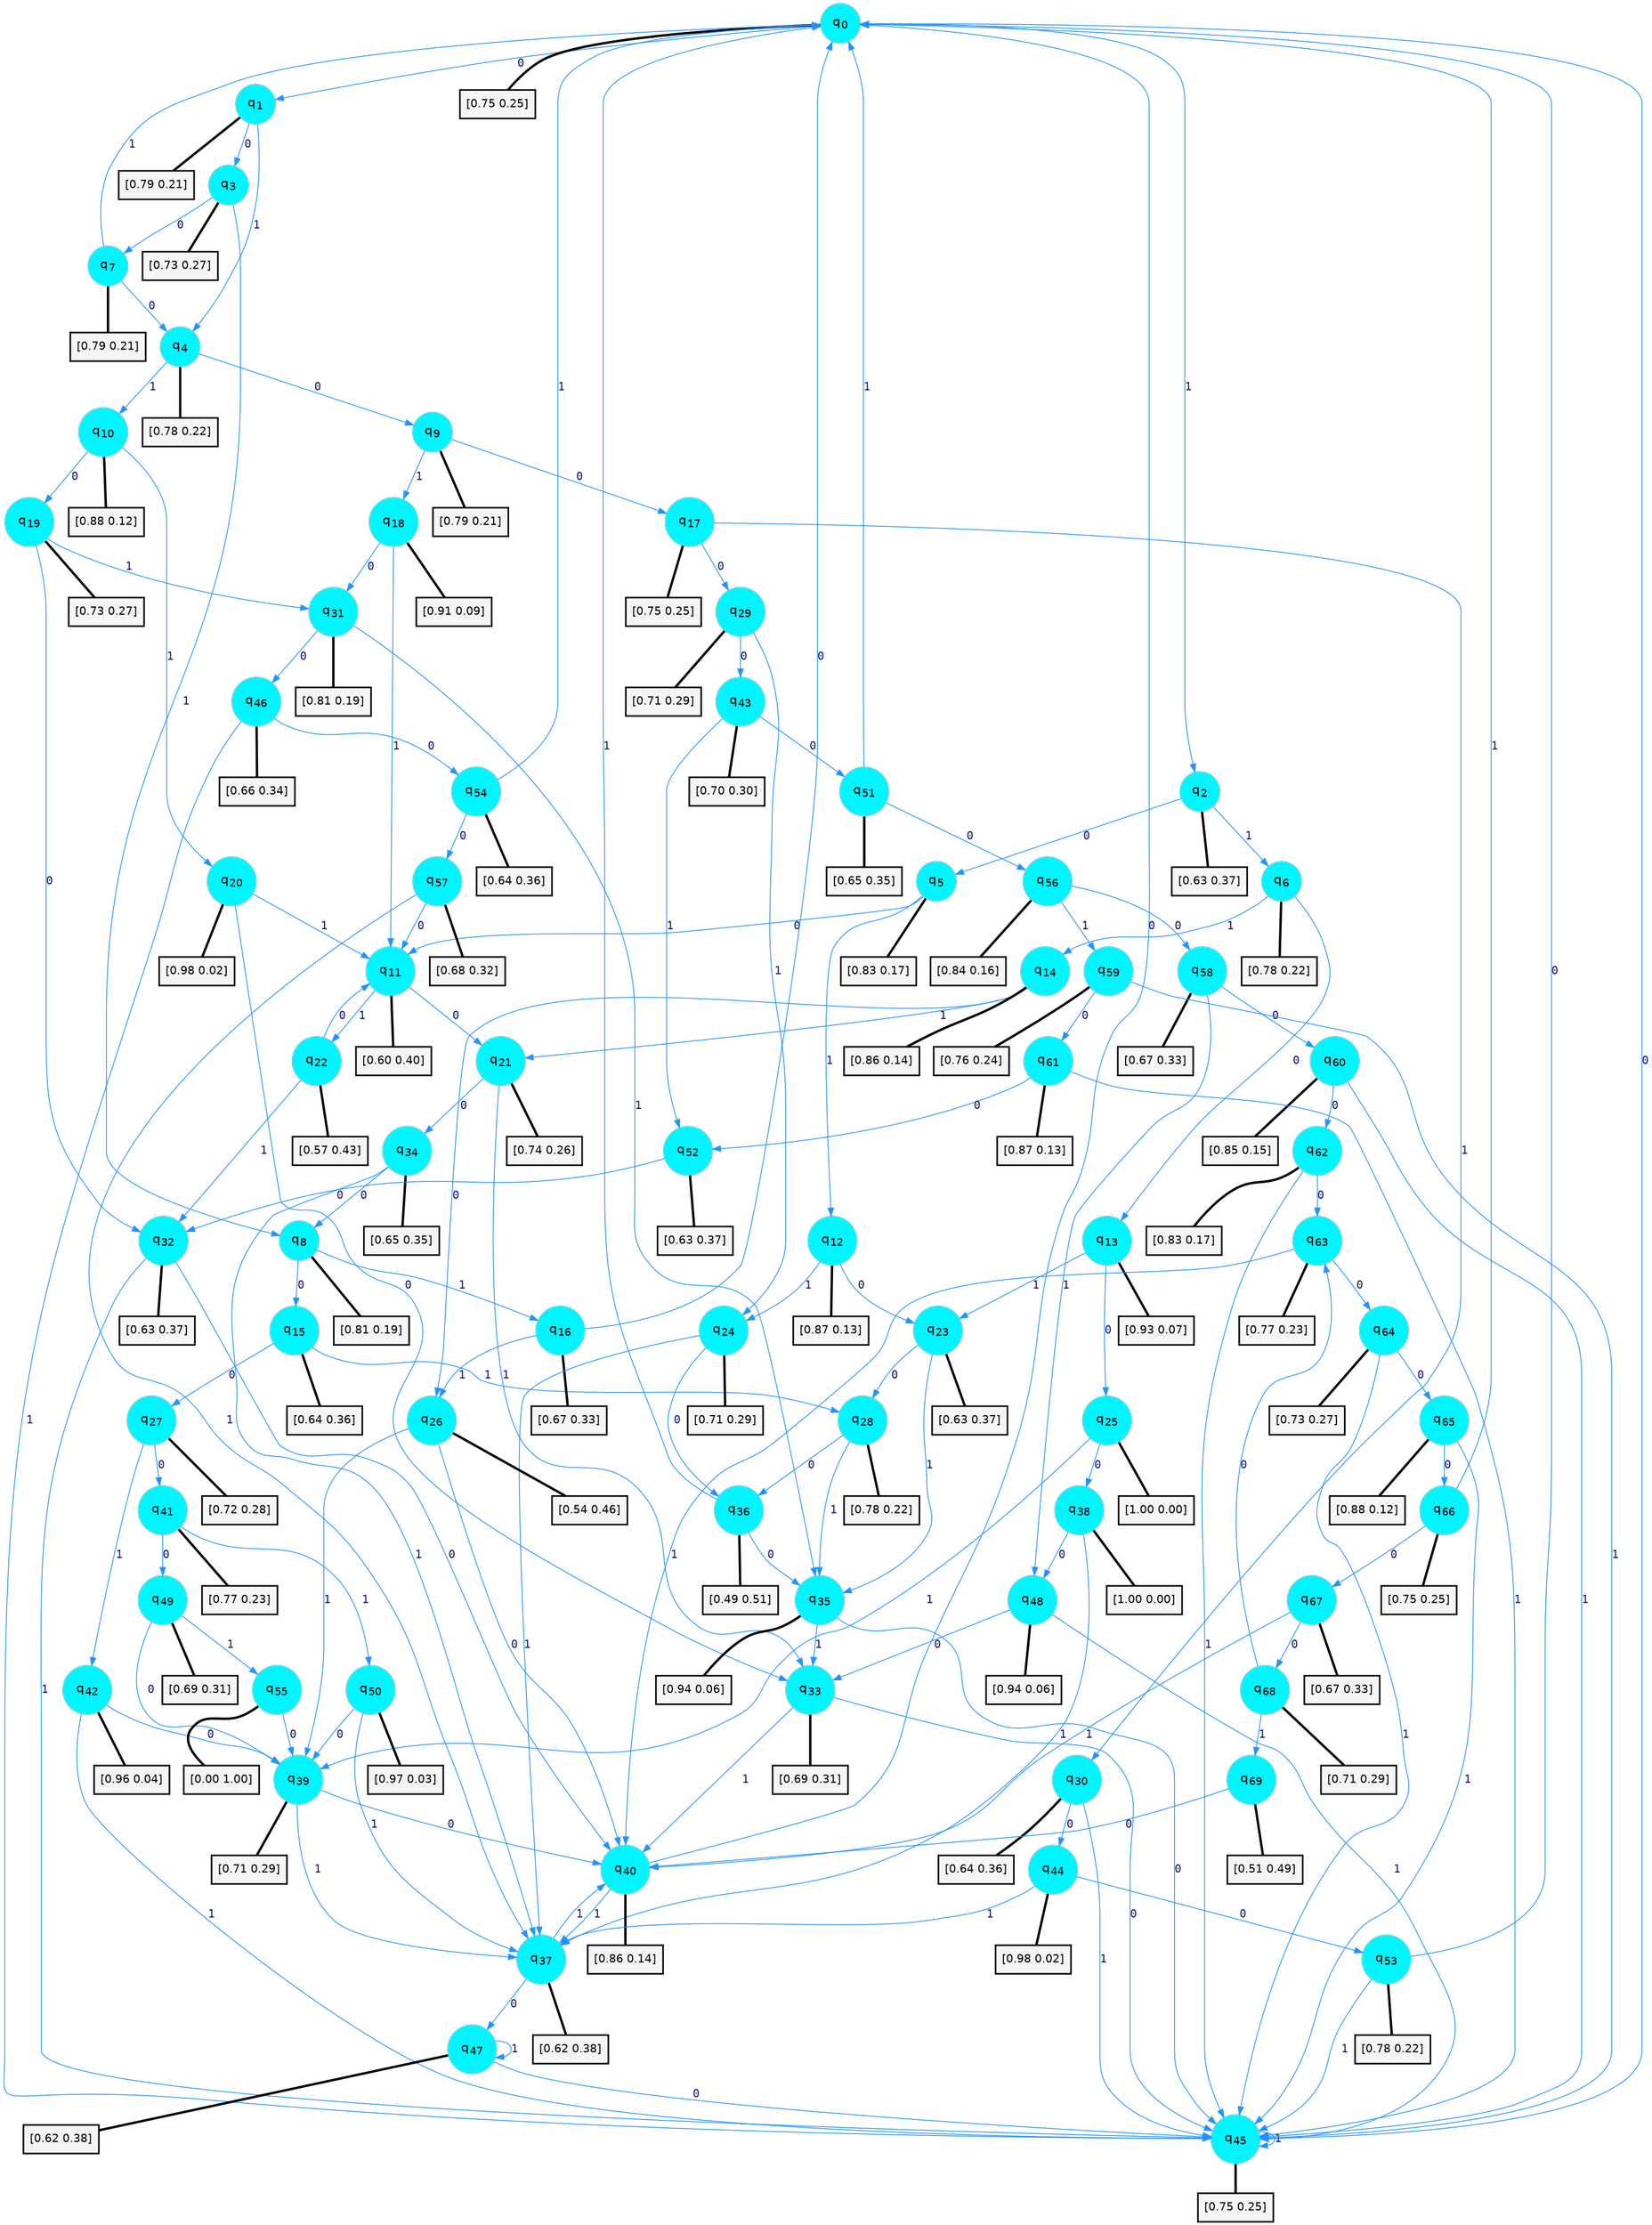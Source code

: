 digraph G {
graph [
bgcolor=transparent, dpi=300, rankdir=TD, size="40,25"];
node [
color=gray, fillcolor=turquoise1, fontcolor=black, fontname=Helvetica, fontsize=16, fontweight=bold, shape=circle, style=filled];
edge [
arrowsize=1, color=dodgerblue1, fontcolor=midnightblue, fontname=courier, fontweight=bold, penwidth=1, style=solid, weight=20];
0[label=<q<SUB>0</SUB>>];
1[label=<q<SUB>1</SUB>>];
2[label=<q<SUB>2</SUB>>];
3[label=<q<SUB>3</SUB>>];
4[label=<q<SUB>4</SUB>>];
5[label=<q<SUB>5</SUB>>];
6[label=<q<SUB>6</SUB>>];
7[label=<q<SUB>7</SUB>>];
8[label=<q<SUB>8</SUB>>];
9[label=<q<SUB>9</SUB>>];
10[label=<q<SUB>10</SUB>>];
11[label=<q<SUB>11</SUB>>];
12[label=<q<SUB>12</SUB>>];
13[label=<q<SUB>13</SUB>>];
14[label=<q<SUB>14</SUB>>];
15[label=<q<SUB>15</SUB>>];
16[label=<q<SUB>16</SUB>>];
17[label=<q<SUB>17</SUB>>];
18[label=<q<SUB>18</SUB>>];
19[label=<q<SUB>19</SUB>>];
20[label=<q<SUB>20</SUB>>];
21[label=<q<SUB>21</SUB>>];
22[label=<q<SUB>22</SUB>>];
23[label=<q<SUB>23</SUB>>];
24[label=<q<SUB>24</SUB>>];
25[label=<q<SUB>25</SUB>>];
26[label=<q<SUB>26</SUB>>];
27[label=<q<SUB>27</SUB>>];
28[label=<q<SUB>28</SUB>>];
29[label=<q<SUB>29</SUB>>];
30[label=<q<SUB>30</SUB>>];
31[label=<q<SUB>31</SUB>>];
32[label=<q<SUB>32</SUB>>];
33[label=<q<SUB>33</SUB>>];
34[label=<q<SUB>34</SUB>>];
35[label=<q<SUB>35</SUB>>];
36[label=<q<SUB>36</SUB>>];
37[label=<q<SUB>37</SUB>>];
38[label=<q<SUB>38</SUB>>];
39[label=<q<SUB>39</SUB>>];
40[label=<q<SUB>40</SUB>>];
41[label=<q<SUB>41</SUB>>];
42[label=<q<SUB>42</SUB>>];
43[label=<q<SUB>43</SUB>>];
44[label=<q<SUB>44</SUB>>];
45[label=<q<SUB>45</SUB>>];
46[label=<q<SUB>46</SUB>>];
47[label=<q<SUB>47</SUB>>];
48[label=<q<SUB>48</SUB>>];
49[label=<q<SUB>49</SUB>>];
50[label=<q<SUB>50</SUB>>];
51[label=<q<SUB>51</SUB>>];
52[label=<q<SUB>52</SUB>>];
53[label=<q<SUB>53</SUB>>];
54[label=<q<SUB>54</SUB>>];
55[label=<q<SUB>55</SUB>>];
56[label=<q<SUB>56</SUB>>];
57[label=<q<SUB>57</SUB>>];
58[label=<q<SUB>58</SUB>>];
59[label=<q<SUB>59</SUB>>];
60[label=<q<SUB>60</SUB>>];
61[label=<q<SUB>61</SUB>>];
62[label=<q<SUB>62</SUB>>];
63[label=<q<SUB>63</SUB>>];
64[label=<q<SUB>64</SUB>>];
65[label=<q<SUB>65</SUB>>];
66[label=<q<SUB>66</SUB>>];
67[label=<q<SUB>67</SUB>>];
68[label=<q<SUB>68</SUB>>];
69[label=<q<SUB>69</SUB>>];
70[label="[0.75 0.25]", shape=box,fontcolor=black, fontname=Helvetica, fontsize=14, penwidth=2, fillcolor=whitesmoke,color=black];
71[label="[0.79 0.21]", shape=box,fontcolor=black, fontname=Helvetica, fontsize=14, penwidth=2, fillcolor=whitesmoke,color=black];
72[label="[0.63 0.37]", shape=box,fontcolor=black, fontname=Helvetica, fontsize=14, penwidth=2, fillcolor=whitesmoke,color=black];
73[label="[0.73 0.27]", shape=box,fontcolor=black, fontname=Helvetica, fontsize=14, penwidth=2, fillcolor=whitesmoke,color=black];
74[label="[0.78 0.22]", shape=box,fontcolor=black, fontname=Helvetica, fontsize=14, penwidth=2, fillcolor=whitesmoke,color=black];
75[label="[0.83 0.17]", shape=box,fontcolor=black, fontname=Helvetica, fontsize=14, penwidth=2, fillcolor=whitesmoke,color=black];
76[label="[0.78 0.22]", shape=box,fontcolor=black, fontname=Helvetica, fontsize=14, penwidth=2, fillcolor=whitesmoke,color=black];
77[label="[0.79 0.21]", shape=box,fontcolor=black, fontname=Helvetica, fontsize=14, penwidth=2, fillcolor=whitesmoke,color=black];
78[label="[0.81 0.19]", shape=box,fontcolor=black, fontname=Helvetica, fontsize=14, penwidth=2, fillcolor=whitesmoke,color=black];
79[label="[0.79 0.21]", shape=box,fontcolor=black, fontname=Helvetica, fontsize=14, penwidth=2, fillcolor=whitesmoke,color=black];
80[label="[0.88 0.12]", shape=box,fontcolor=black, fontname=Helvetica, fontsize=14, penwidth=2, fillcolor=whitesmoke,color=black];
81[label="[0.60 0.40]", shape=box,fontcolor=black, fontname=Helvetica, fontsize=14, penwidth=2, fillcolor=whitesmoke,color=black];
82[label="[0.87 0.13]", shape=box,fontcolor=black, fontname=Helvetica, fontsize=14, penwidth=2, fillcolor=whitesmoke,color=black];
83[label="[0.93 0.07]", shape=box,fontcolor=black, fontname=Helvetica, fontsize=14, penwidth=2, fillcolor=whitesmoke,color=black];
84[label="[0.86 0.14]", shape=box,fontcolor=black, fontname=Helvetica, fontsize=14, penwidth=2, fillcolor=whitesmoke,color=black];
85[label="[0.64 0.36]", shape=box,fontcolor=black, fontname=Helvetica, fontsize=14, penwidth=2, fillcolor=whitesmoke,color=black];
86[label="[0.67 0.33]", shape=box,fontcolor=black, fontname=Helvetica, fontsize=14, penwidth=2, fillcolor=whitesmoke,color=black];
87[label="[0.75 0.25]", shape=box,fontcolor=black, fontname=Helvetica, fontsize=14, penwidth=2, fillcolor=whitesmoke,color=black];
88[label="[0.91 0.09]", shape=box,fontcolor=black, fontname=Helvetica, fontsize=14, penwidth=2, fillcolor=whitesmoke,color=black];
89[label="[0.73 0.27]", shape=box,fontcolor=black, fontname=Helvetica, fontsize=14, penwidth=2, fillcolor=whitesmoke,color=black];
90[label="[0.98 0.02]", shape=box,fontcolor=black, fontname=Helvetica, fontsize=14, penwidth=2, fillcolor=whitesmoke,color=black];
91[label="[0.74 0.26]", shape=box,fontcolor=black, fontname=Helvetica, fontsize=14, penwidth=2, fillcolor=whitesmoke,color=black];
92[label="[0.57 0.43]", shape=box,fontcolor=black, fontname=Helvetica, fontsize=14, penwidth=2, fillcolor=whitesmoke,color=black];
93[label="[0.63 0.37]", shape=box,fontcolor=black, fontname=Helvetica, fontsize=14, penwidth=2, fillcolor=whitesmoke,color=black];
94[label="[0.71 0.29]", shape=box,fontcolor=black, fontname=Helvetica, fontsize=14, penwidth=2, fillcolor=whitesmoke,color=black];
95[label="[1.00 0.00]", shape=box,fontcolor=black, fontname=Helvetica, fontsize=14, penwidth=2, fillcolor=whitesmoke,color=black];
96[label="[0.54 0.46]", shape=box,fontcolor=black, fontname=Helvetica, fontsize=14, penwidth=2, fillcolor=whitesmoke,color=black];
97[label="[0.72 0.28]", shape=box,fontcolor=black, fontname=Helvetica, fontsize=14, penwidth=2, fillcolor=whitesmoke,color=black];
98[label="[0.78 0.22]", shape=box,fontcolor=black, fontname=Helvetica, fontsize=14, penwidth=2, fillcolor=whitesmoke,color=black];
99[label="[0.71 0.29]", shape=box,fontcolor=black, fontname=Helvetica, fontsize=14, penwidth=2, fillcolor=whitesmoke,color=black];
100[label="[0.64 0.36]", shape=box,fontcolor=black, fontname=Helvetica, fontsize=14, penwidth=2, fillcolor=whitesmoke,color=black];
101[label="[0.81 0.19]", shape=box,fontcolor=black, fontname=Helvetica, fontsize=14, penwidth=2, fillcolor=whitesmoke,color=black];
102[label="[0.63 0.37]", shape=box,fontcolor=black, fontname=Helvetica, fontsize=14, penwidth=2, fillcolor=whitesmoke,color=black];
103[label="[0.69 0.31]", shape=box,fontcolor=black, fontname=Helvetica, fontsize=14, penwidth=2, fillcolor=whitesmoke,color=black];
104[label="[0.65 0.35]", shape=box,fontcolor=black, fontname=Helvetica, fontsize=14, penwidth=2, fillcolor=whitesmoke,color=black];
105[label="[0.94 0.06]", shape=box,fontcolor=black, fontname=Helvetica, fontsize=14, penwidth=2, fillcolor=whitesmoke,color=black];
106[label="[0.49 0.51]", shape=box,fontcolor=black, fontname=Helvetica, fontsize=14, penwidth=2, fillcolor=whitesmoke,color=black];
107[label="[0.62 0.38]", shape=box,fontcolor=black, fontname=Helvetica, fontsize=14, penwidth=2, fillcolor=whitesmoke,color=black];
108[label="[1.00 0.00]", shape=box,fontcolor=black, fontname=Helvetica, fontsize=14, penwidth=2, fillcolor=whitesmoke,color=black];
109[label="[0.71 0.29]", shape=box,fontcolor=black, fontname=Helvetica, fontsize=14, penwidth=2, fillcolor=whitesmoke,color=black];
110[label="[0.86 0.14]", shape=box,fontcolor=black, fontname=Helvetica, fontsize=14, penwidth=2, fillcolor=whitesmoke,color=black];
111[label="[0.77 0.23]", shape=box,fontcolor=black, fontname=Helvetica, fontsize=14, penwidth=2, fillcolor=whitesmoke,color=black];
112[label="[0.96 0.04]", shape=box,fontcolor=black, fontname=Helvetica, fontsize=14, penwidth=2, fillcolor=whitesmoke,color=black];
113[label="[0.70 0.30]", shape=box,fontcolor=black, fontname=Helvetica, fontsize=14, penwidth=2, fillcolor=whitesmoke,color=black];
114[label="[0.98 0.02]", shape=box,fontcolor=black, fontname=Helvetica, fontsize=14, penwidth=2, fillcolor=whitesmoke,color=black];
115[label="[0.75 0.25]", shape=box,fontcolor=black, fontname=Helvetica, fontsize=14, penwidth=2, fillcolor=whitesmoke,color=black];
116[label="[0.66 0.34]", shape=box,fontcolor=black, fontname=Helvetica, fontsize=14, penwidth=2, fillcolor=whitesmoke,color=black];
117[label="[0.62 0.38]", shape=box,fontcolor=black, fontname=Helvetica, fontsize=14, penwidth=2, fillcolor=whitesmoke,color=black];
118[label="[0.94 0.06]", shape=box,fontcolor=black, fontname=Helvetica, fontsize=14, penwidth=2, fillcolor=whitesmoke,color=black];
119[label="[0.69 0.31]", shape=box,fontcolor=black, fontname=Helvetica, fontsize=14, penwidth=2, fillcolor=whitesmoke,color=black];
120[label="[0.97 0.03]", shape=box,fontcolor=black, fontname=Helvetica, fontsize=14, penwidth=2, fillcolor=whitesmoke,color=black];
121[label="[0.65 0.35]", shape=box,fontcolor=black, fontname=Helvetica, fontsize=14, penwidth=2, fillcolor=whitesmoke,color=black];
122[label="[0.63 0.37]", shape=box,fontcolor=black, fontname=Helvetica, fontsize=14, penwidth=2, fillcolor=whitesmoke,color=black];
123[label="[0.78 0.22]", shape=box,fontcolor=black, fontname=Helvetica, fontsize=14, penwidth=2, fillcolor=whitesmoke,color=black];
124[label="[0.64 0.36]", shape=box,fontcolor=black, fontname=Helvetica, fontsize=14, penwidth=2, fillcolor=whitesmoke,color=black];
125[label="[0.00 1.00]", shape=box,fontcolor=black, fontname=Helvetica, fontsize=14, penwidth=2, fillcolor=whitesmoke,color=black];
126[label="[0.84 0.16]", shape=box,fontcolor=black, fontname=Helvetica, fontsize=14, penwidth=2, fillcolor=whitesmoke,color=black];
127[label="[0.68 0.32]", shape=box,fontcolor=black, fontname=Helvetica, fontsize=14, penwidth=2, fillcolor=whitesmoke,color=black];
128[label="[0.67 0.33]", shape=box,fontcolor=black, fontname=Helvetica, fontsize=14, penwidth=2, fillcolor=whitesmoke,color=black];
129[label="[0.76 0.24]", shape=box,fontcolor=black, fontname=Helvetica, fontsize=14, penwidth=2, fillcolor=whitesmoke,color=black];
130[label="[0.85 0.15]", shape=box,fontcolor=black, fontname=Helvetica, fontsize=14, penwidth=2, fillcolor=whitesmoke,color=black];
131[label="[0.87 0.13]", shape=box,fontcolor=black, fontname=Helvetica, fontsize=14, penwidth=2, fillcolor=whitesmoke,color=black];
132[label="[0.83 0.17]", shape=box,fontcolor=black, fontname=Helvetica, fontsize=14, penwidth=2, fillcolor=whitesmoke,color=black];
133[label="[0.77 0.23]", shape=box,fontcolor=black, fontname=Helvetica, fontsize=14, penwidth=2, fillcolor=whitesmoke,color=black];
134[label="[0.73 0.27]", shape=box,fontcolor=black, fontname=Helvetica, fontsize=14, penwidth=2, fillcolor=whitesmoke,color=black];
135[label="[0.88 0.12]", shape=box,fontcolor=black, fontname=Helvetica, fontsize=14, penwidth=2, fillcolor=whitesmoke,color=black];
136[label="[0.75 0.25]", shape=box,fontcolor=black, fontname=Helvetica, fontsize=14, penwidth=2, fillcolor=whitesmoke,color=black];
137[label="[0.67 0.33]", shape=box,fontcolor=black, fontname=Helvetica, fontsize=14, penwidth=2, fillcolor=whitesmoke,color=black];
138[label="[0.71 0.29]", shape=box,fontcolor=black, fontname=Helvetica, fontsize=14, penwidth=2, fillcolor=whitesmoke,color=black];
139[label="[0.51 0.49]", shape=box,fontcolor=black, fontname=Helvetica, fontsize=14, penwidth=2, fillcolor=whitesmoke,color=black];
0->1 [label=0];
0->2 [label=1];
0->70 [arrowhead=none, penwidth=3,color=black];
1->3 [label=0];
1->4 [label=1];
1->71 [arrowhead=none, penwidth=3,color=black];
2->5 [label=0];
2->6 [label=1];
2->72 [arrowhead=none, penwidth=3,color=black];
3->7 [label=0];
3->8 [label=1];
3->73 [arrowhead=none, penwidth=3,color=black];
4->9 [label=0];
4->10 [label=1];
4->74 [arrowhead=none, penwidth=3,color=black];
5->11 [label=0];
5->12 [label=1];
5->75 [arrowhead=none, penwidth=3,color=black];
6->13 [label=0];
6->14 [label=1];
6->76 [arrowhead=none, penwidth=3,color=black];
7->4 [label=0];
7->0 [label=1];
7->77 [arrowhead=none, penwidth=3,color=black];
8->15 [label=0];
8->16 [label=1];
8->78 [arrowhead=none, penwidth=3,color=black];
9->17 [label=0];
9->18 [label=1];
9->79 [arrowhead=none, penwidth=3,color=black];
10->19 [label=0];
10->20 [label=1];
10->80 [arrowhead=none, penwidth=3,color=black];
11->21 [label=0];
11->22 [label=1];
11->81 [arrowhead=none, penwidth=3,color=black];
12->23 [label=0];
12->24 [label=1];
12->82 [arrowhead=none, penwidth=3,color=black];
13->25 [label=0];
13->23 [label=1];
13->83 [arrowhead=none, penwidth=3,color=black];
14->26 [label=0];
14->21 [label=1];
14->84 [arrowhead=none, penwidth=3,color=black];
15->27 [label=0];
15->28 [label=1];
15->85 [arrowhead=none, penwidth=3,color=black];
16->0 [label=0];
16->26 [label=1];
16->86 [arrowhead=none, penwidth=3,color=black];
17->29 [label=0];
17->30 [label=1];
17->87 [arrowhead=none, penwidth=3,color=black];
18->31 [label=0];
18->11 [label=1];
18->88 [arrowhead=none, penwidth=3,color=black];
19->32 [label=0];
19->31 [label=1];
19->89 [arrowhead=none, penwidth=3,color=black];
20->33 [label=0];
20->11 [label=1];
20->90 [arrowhead=none, penwidth=3,color=black];
21->34 [label=0];
21->33 [label=1];
21->91 [arrowhead=none, penwidth=3,color=black];
22->11 [label=0];
22->32 [label=1];
22->92 [arrowhead=none, penwidth=3,color=black];
23->28 [label=0];
23->35 [label=1];
23->93 [arrowhead=none, penwidth=3,color=black];
24->36 [label=0];
24->37 [label=1];
24->94 [arrowhead=none, penwidth=3,color=black];
25->38 [label=0];
25->39 [label=1];
25->95 [arrowhead=none, penwidth=3,color=black];
26->40 [label=0];
26->39 [label=1];
26->96 [arrowhead=none, penwidth=3,color=black];
27->41 [label=0];
27->42 [label=1];
27->97 [arrowhead=none, penwidth=3,color=black];
28->36 [label=0];
28->35 [label=1];
28->98 [arrowhead=none, penwidth=3,color=black];
29->43 [label=0];
29->24 [label=1];
29->99 [arrowhead=none, penwidth=3,color=black];
30->44 [label=0];
30->45 [label=1];
30->100 [arrowhead=none, penwidth=3,color=black];
31->46 [label=0];
31->35 [label=1];
31->101 [arrowhead=none, penwidth=3,color=black];
32->40 [label=0];
32->45 [label=1];
32->102 [arrowhead=none, penwidth=3,color=black];
33->45 [label=0];
33->40 [label=1];
33->103 [arrowhead=none, penwidth=3,color=black];
34->8 [label=0];
34->37 [label=1];
34->104 [arrowhead=none, penwidth=3,color=black];
35->45 [label=0];
35->33 [label=1];
35->105 [arrowhead=none, penwidth=3,color=black];
36->35 [label=0];
36->0 [label=1];
36->106 [arrowhead=none, penwidth=3,color=black];
37->47 [label=0];
37->40 [label=1];
37->107 [arrowhead=none, penwidth=3,color=black];
38->48 [label=0];
38->37 [label=1];
38->108 [arrowhead=none, penwidth=3,color=black];
39->40 [label=0];
39->37 [label=1];
39->109 [arrowhead=none, penwidth=3,color=black];
40->0 [label=0];
40->37 [label=1];
40->110 [arrowhead=none, penwidth=3,color=black];
41->49 [label=0];
41->50 [label=1];
41->111 [arrowhead=none, penwidth=3,color=black];
42->39 [label=0];
42->45 [label=1];
42->112 [arrowhead=none, penwidth=3,color=black];
43->51 [label=0];
43->52 [label=1];
43->113 [arrowhead=none, penwidth=3,color=black];
44->53 [label=0];
44->37 [label=1];
44->114 [arrowhead=none, penwidth=3,color=black];
45->0 [label=0];
45->45 [label=1];
45->115 [arrowhead=none, penwidth=3,color=black];
46->54 [label=0];
46->45 [label=1];
46->116 [arrowhead=none, penwidth=3,color=black];
47->45 [label=0];
47->47 [label=1];
47->117 [arrowhead=none, penwidth=3,color=black];
48->33 [label=0];
48->45 [label=1];
48->118 [arrowhead=none, penwidth=3,color=black];
49->39 [label=0];
49->55 [label=1];
49->119 [arrowhead=none, penwidth=3,color=black];
50->39 [label=0];
50->37 [label=1];
50->120 [arrowhead=none, penwidth=3,color=black];
51->56 [label=0];
51->0 [label=1];
51->121 [arrowhead=none, penwidth=3,color=black];
52->32 [label=0];
52->122 [arrowhead=none, penwidth=3,color=black];
53->0 [label=0];
53->45 [label=1];
53->123 [arrowhead=none, penwidth=3,color=black];
54->57 [label=0];
54->0 [label=1];
54->124 [arrowhead=none, penwidth=3,color=black];
55->39 [label=0];
55->125 [arrowhead=none, penwidth=3,color=black];
56->58 [label=0];
56->59 [label=1];
56->126 [arrowhead=none, penwidth=3,color=black];
57->11 [label=0];
57->37 [label=1];
57->127 [arrowhead=none, penwidth=3,color=black];
58->60 [label=0];
58->48 [label=1];
58->128 [arrowhead=none, penwidth=3,color=black];
59->61 [label=0];
59->45 [label=1];
59->129 [arrowhead=none, penwidth=3,color=black];
60->62 [label=0];
60->45 [label=1];
60->130 [arrowhead=none, penwidth=3,color=black];
61->52 [label=0];
61->45 [label=1];
61->131 [arrowhead=none, penwidth=3,color=black];
62->63 [label=0];
62->45 [label=1];
62->132 [arrowhead=none, penwidth=3,color=black];
63->64 [label=0];
63->40 [label=1];
63->133 [arrowhead=none, penwidth=3,color=black];
64->65 [label=0];
64->45 [label=1];
64->134 [arrowhead=none, penwidth=3,color=black];
65->66 [label=0];
65->45 [label=1];
65->135 [arrowhead=none, penwidth=3,color=black];
66->67 [label=0];
66->0 [label=1];
66->136 [arrowhead=none, penwidth=3,color=black];
67->68 [label=0];
67->40 [label=1];
67->137 [arrowhead=none, penwidth=3,color=black];
68->63 [label=0];
68->69 [label=1];
68->138 [arrowhead=none, penwidth=3,color=black];
69->40 [label=0];
69->139 [arrowhead=none, penwidth=3,color=black];
}
